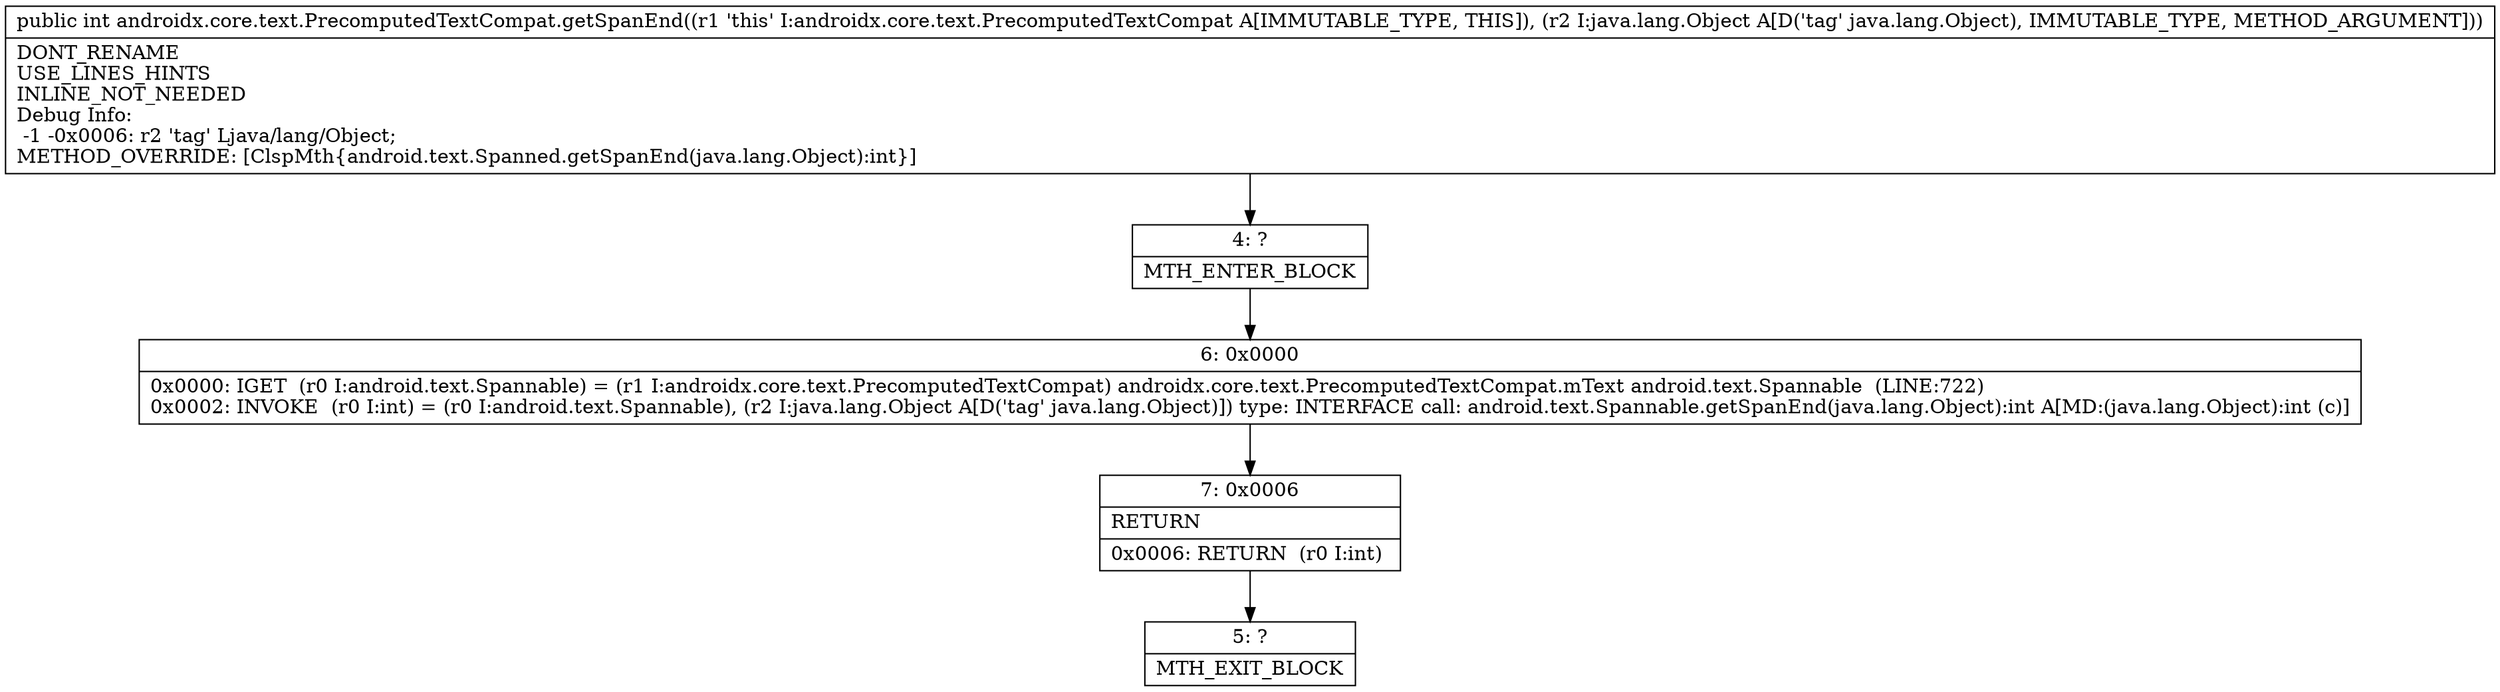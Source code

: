 digraph "CFG forandroidx.core.text.PrecomputedTextCompat.getSpanEnd(Ljava\/lang\/Object;)I" {
Node_4 [shape=record,label="{4\:\ ?|MTH_ENTER_BLOCK\l}"];
Node_6 [shape=record,label="{6\:\ 0x0000|0x0000: IGET  (r0 I:android.text.Spannable) = (r1 I:androidx.core.text.PrecomputedTextCompat) androidx.core.text.PrecomputedTextCompat.mText android.text.Spannable  (LINE:722)\l0x0002: INVOKE  (r0 I:int) = (r0 I:android.text.Spannable), (r2 I:java.lang.Object A[D('tag' java.lang.Object)]) type: INTERFACE call: android.text.Spannable.getSpanEnd(java.lang.Object):int A[MD:(java.lang.Object):int (c)]\l}"];
Node_7 [shape=record,label="{7\:\ 0x0006|RETURN\l|0x0006: RETURN  (r0 I:int) \l}"];
Node_5 [shape=record,label="{5\:\ ?|MTH_EXIT_BLOCK\l}"];
MethodNode[shape=record,label="{public int androidx.core.text.PrecomputedTextCompat.getSpanEnd((r1 'this' I:androidx.core.text.PrecomputedTextCompat A[IMMUTABLE_TYPE, THIS]), (r2 I:java.lang.Object A[D('tag' java.lang.Object), IMMUTABLE_TYPE, METHOD_ARGUMENT]))  | DONT_RENAME\lUSE_LINES_HINTS\lINLINE_NOT_NEEDED\lDebug Info:\l  \-1 \-0x0006: r2 'tag' Ljava\/lang\/Object;\lMETHOD_OVERRIDE: [ClspMth\{android.text.Spanned.getSpanEnd(java.lang.Object):int\}]\l}"];
MethodNode -> Node_4;Node_4 -> Node_6;
Node_6 -> Node_7;
Node_7 -> Node_5;
}

